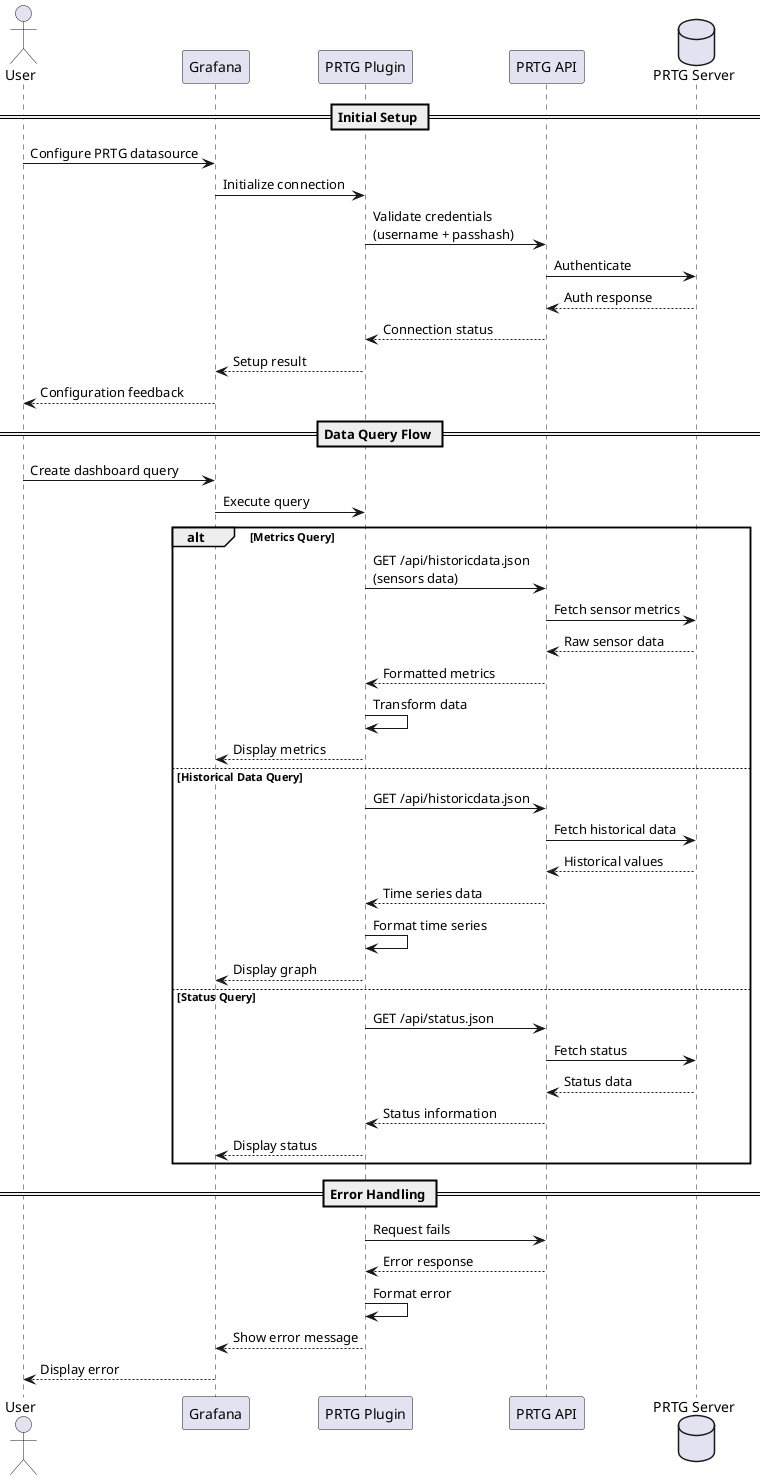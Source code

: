 @startuml PRTG API Interaction Flow

actor User
participant Grafana
participant "PRTG Plugin" as Plugin
participant "PRTG API" as API
database "PRTG Server" as Server

== Initial Setup ==
User -> Grafana: Configure PRTG datasource
Grafana -> Plugin: Initialize connection
Plugin -> API: Validate credentials\n(username + passhash)
API -> Server: Authenticate
Server --> API: Auth response
API --> Plugin: Connection status
Plugin --> Grafana: Setup result
Grafana --> User: Configuration feedback

== Data Query Flow ==
User -> Grafana: Create dashboard query
Grafana -> Plugin: Execute query

alt Metrics Query
    Plugin -> API: GET /api/historicdata.json\n(sensors data)
    API -> Server: Fetch sensor metrics
    Server --> API: Raw sensor data
    API --> Plugin: Formatted metrics
    Plugin -> Plugin: Transform data
    Plugin --> Grafana: Display metrics

else Historical Data Query
    Plugin -> API: GET /api/historicdata.json
    API -> Server: Fetch historical data
    Server --> API: Historical values
    API --> Plugin: Time series data
    Plugin -> Plugin: Format time series
    Plugin --> Grafana: Display graph

else Status Query
    Plugin -> API: GET /api/status.json
    API -> Server: Fetch status
    Server --> API: Status data
    API --> Plugin: Status information
    Plugin --> Grafana: Display status
end

== Error Handling ==
Plugin -> API: Request fails
API --> Plugin: Error response
Plugin -> Plugin: Format error
Plugin --> Grafana: Show error message
Grafana --> User: Display error

@enduml

